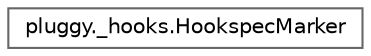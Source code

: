 digraph "Graphical Class Hierarchy"
{
 // LATEX_PDF_SIZE
  bgcolor="transparent";
  edge [fontname=Helvetica,fontsize=10,labelfontname=Helvetica,labelfontsize=10];
  node [fontname=Helvetica,fontsize=10,shape=box,height=0.2,width=0.4];
  rankdir="LR";
  Node0 [id="Node000000",label="pluggy._hooks.HookspecMarker",height=0.2,width=0.4,color="grey40", fillcolor="white", style="filled",URL="$classpluggy_1_1__hooks_1_1_hookspec_marker.html",tooltip=" "];
}

